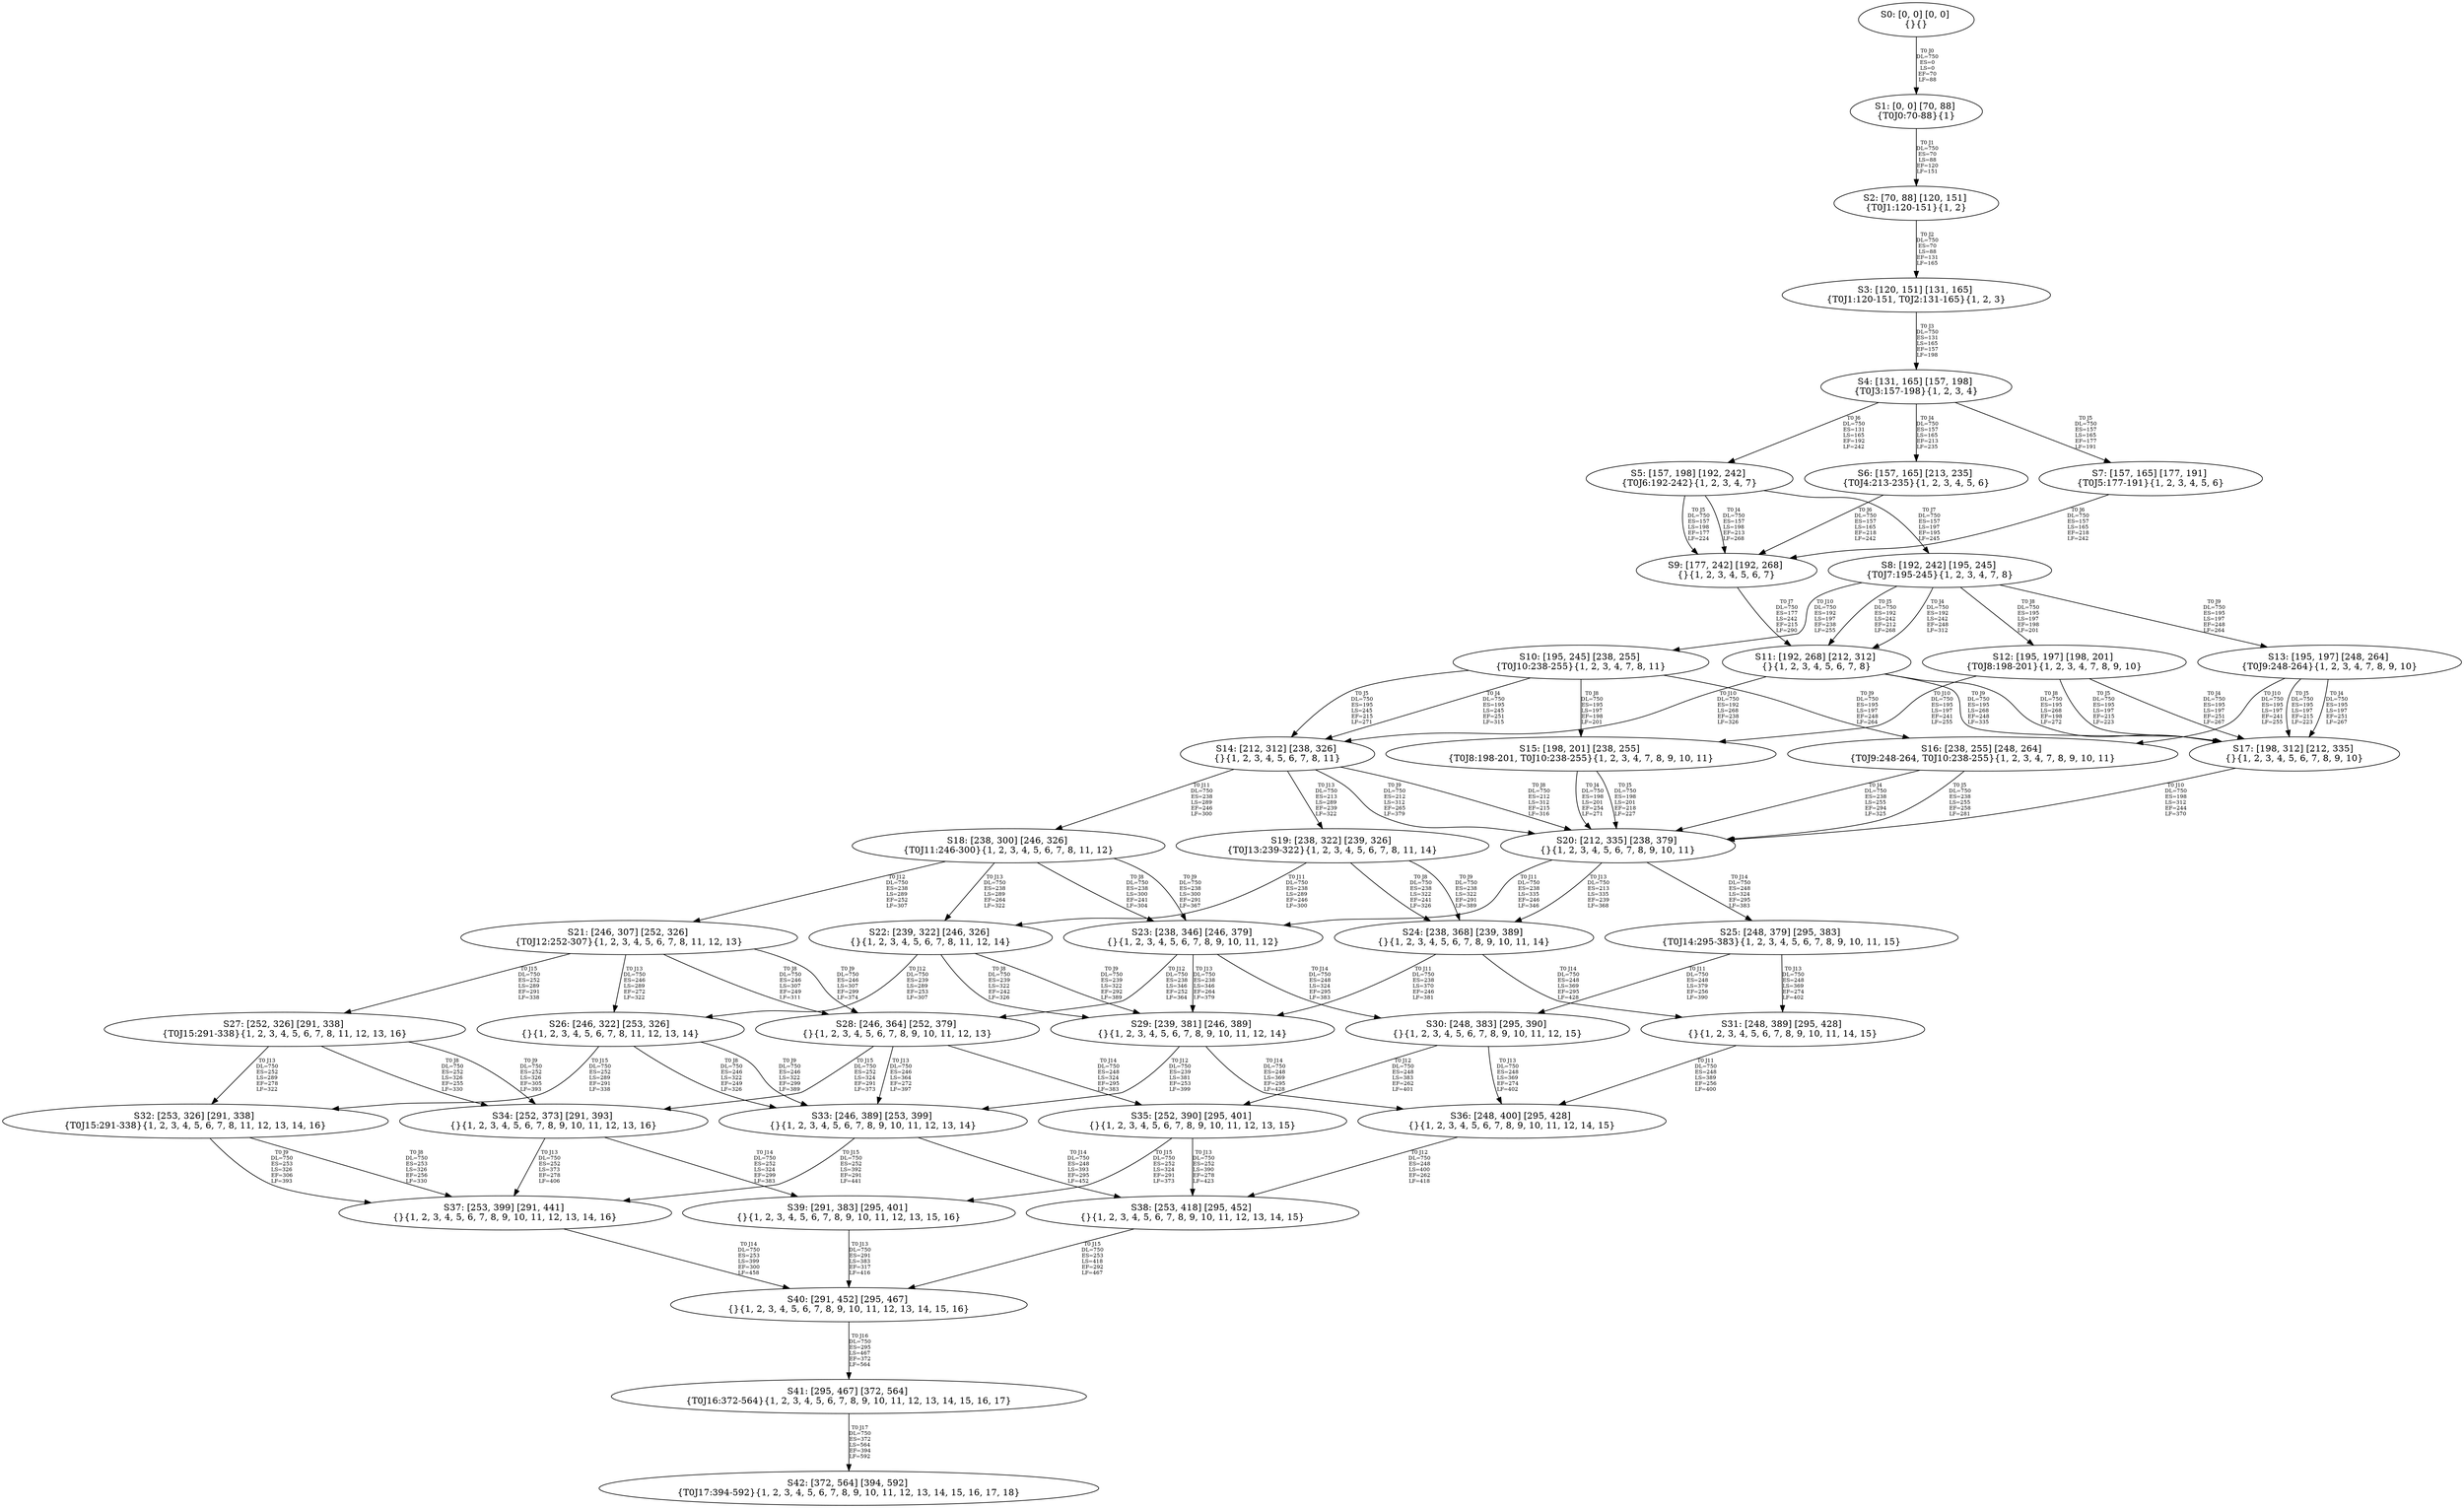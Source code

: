 digraph {
	S0[label="S0: [0, 0] [0, 0] \n{}{}"];
	S1[label="S1: [0, 0] [70, 88] \n{T0J0:70-88}{1}"];
	S2[label="S2: [70, 88] [120, 151] \n{T0J1:120-151}{1, 2}"];
	S3[label="S3: [120, 151] [131, 165] \n{T0J1:120-151, T0J2:131-165}{1, 2, 3}"];
	S4[label="S4: [131, 165] [157, 198] \n{T0J3:157-198}{1, 2, 3, 4}"];
	S5[label="S5: [157, 198] [192, 242] \n{T0J6:192-242}{1, 2, 3, 4, 7}"];
	S6[label="S6: [157, 165] [213, 235] \n{T0J4:213-235}{1, 2, 3, 4, 5, 6}"];
	S7[label="S7: [157, 165] [177, 191] \n{T0J5:177-191}{1, 2, 3, 4, 5, 6}"];
	S8[label="S8: [192, 242] [195, 245] \n{T0J7:195-245}{1, 2, 3, 4, 7, 8}"];
	S9[label="S9: [177, 242] [192, 268] \n{}{1, 2, 3, 4, 5, 6, 7}"];
	S10[label="S10: [195, 245] [238, 255] \n{T0J10:238-255}{1, 2, 3, 4, 7, 8, 11}"];
	S11[label="S11: [192, 268] [212, 312] \n{}{1, 2, 3, 4, 5, 6, 7, 8}"];
	S12[label="S12: [195, 197] [198, 201] \n{T0J8:198-201}{1, 2, 3, 4, 7, 8, 9, 10}"];
	S13[label="S13: [195, 197] [248, 264] \n{T0J9:248-264}{1, 2, 3, 4, 7, 8, 9, 10}"];
	S14[label="S14: [212, 312] [238, 326] \n{}{1, 2, 3, 4, 5, 6, 7, 8, 11}"];
	S15[label="S15: [198, 201] [238, 255] \n{T0J8:198-201, T0J10:238-255}{1, 2, 3, 4, 7, 8, 9, 10, 11}"];
	S16[label="S16: [238, 255] [248, 264] \n{T0J9:248-264, T0J10:238-255}{1, 2, 3, 4, 7, 8, 9, 10, 11}"];
	S17[label="S17: [198, 312] [212, 335] \n{}{1, 2, 3, 4, 5, 6, 7, 8, 9, 10}"];
	S18[label="S18: [238, 300] [246, 326] \n{T0J11:246-300}{1, 2, 3, 4, 5, 6, 7, 8, 11, 12}"];
	S19[label="S19: [238, 322] [239, 326] \n{T0J13:239-322}{1, 2, 3, 4, 5, 6, 7, 8, 11, 14}"];
	S20[label="S20: [212, 335] [238, 379] \n{}{1, 2, 3, 4, 5, 6, 7, 8, 9, 10, 11}"];
	S21[label="S21: [246, 307] [252, 326] \n{T0J12:252-307}{1, 2, 3, 4, 5, 6, 7, 8, 11, 12, 13}"];
	S22[label="S22: [239, 322] [246, 326] \n{}{1, 2, 3, 4, 5, 6, 7, 8, 11, 12, 14}"];
	S23[label="S23: [238, 346] [246, 379] \n{}{1, 2, 3, 4, 5, 6, 7, 8, 9, 10, 11, 12}"];
	S24[label="S24: [238, 368] [239, 389] \n{}{1, 2, 3, 4, 5, 6, 7, 8, 9, 10, 11, 14}"];
	S25[label="S25: [248, 379] [295, 383] \n{T0J14:295-383}{1, 2, 3, 4, 5, 6, 7, 8, 9, 10, 11, 15}"];
	S26[label="S26: [246, 322] [253, 326] \n{}{1, 2, 3, 4, 5, 6, 7, 8, 11, 12, 13, 14}"];
	S27[label="S27: [252, 326] [291, 338] \n{T0J15:291-338}{1, 2, 3, 4, 5, 6, 7, 8, 11, 12, 13, 16}"];
	S28[label="S28: [246, 364] [252, 379] \n{}{1, 2, 3, 4, 5, 6, 7, 8, 9, 10, 11, 12, 13}"];
	S29[label="S29: [239, 381] [246, 389] \n{}{1, 2, 3, 4, 5, 6, 7, 8, 9, 10, 11, 12, 14}"];
	S30[label="S30: [248, 383] [295, 390] \n{}{1, 2, 3, 4, 5, 6, 7, 8, 9, 10, 11, 12, 15}"];
	S31[label="S31: [248, 389] [295, 428] \n{}{1, 2, 3, 4, 5, 6, 7, 8, 9, 10, 11, 14, 15}"];
	S32[label="S32: [253, 326] [291, 338] \n{T0J15:291-338}{1, 2, 3, 4, 5, 6, 7, 8, 11, 12, 13, 14, 16}"];
	S33[label="S33: [246, 389] [253, 399] \n{}{1, 2, 3, 4, 5, 6, 7, 8, 9, 10, 11, 12, 13, 14}"];
	S34[label="S34: [252, 373] [291, 393] \n{}{1, 2, 3, 4, 5, 6, 7, 8, 9, 10, 11, 12, 13, 16}"];
	S35[label="S35: [252, 390] [295, 401] \n{}{1, 2, 3, 4, 5, 6, 7, 8, 9, 10, 11, 12, 13, 15}"];
	S36[label="S36: [248, 400] [295, 428] \n{}{1, 2, 3, 4, 5, 6, 7, 8, 9, 10, 11, 12, 14, 15}"];
	S37[label="S37: [253, 399] [291, 441] \n{}{1, 2, 3, 4, 5, 6, 7, 8, 9, 10, 11, 12, 13, 14, 16}"];
	S38[label="S38: [253, 418] [295, 452] \n{}{1, 2, 3, 4, 5, 6, 7, 8, 9, 10, 11, 12, 13, 14, 15}"];
	S39[label="S39: [291, 383] [295, 401] \n{}{1, 2, 3, 4, 5, 6, 7, 8, 9, 10, 11, 12, 13, 15, 16}"];
	S40[label="S40: [291, 452] [295, 467] \n{}{1, 2, 3, 4, 5, 6, 7, 8, 9, 10, 11, 12, 13, 14, 15, 16}"];
	S41[label="S41: [295, 467] [372, 564] \n{T0J16:372-564}{1, 2, 3, 4, 5, 6, 7, 8, 9, 10, 11, 12, 13, 14, 15, 16, 17}"];
	S42[label="S42: [372, 564] [394, 592] \n{T0J17:394-592}{1, 2, 3, 4, 5, 6, 7, 8, 9, 10, 11, 12, 13, 14, 15, 16, 17, 18}"];
	S0 -> S1[label="T0 J0\nDL=750\nES=0\nLS=0\nEF=70\nLF=88",fontsize=8];
	S1 -> S2[label="T0 J1\nDL=750\nES=70\nLS=88\nEF=120\nLF=151",fontsize=8];
	S2 -> S3[label="T0 J2\nDL=750\nES=70\nLS=88\nEF=131\nLF=165",fontsize=8];
	S3 -> S4[label="T0 J3\nDL=750\nES=131\nLS=165\nEF=157\nLF=198",fontsize=8];
	S4 -> S6[label="T0 J4\nDL=750\nES=157\nLS=165\nEF=213\nLF=235",fontsize=8];
	S4 -> S7[label="T0 J5\nDL=750\nES=157\nLS=165\nEF=177\nLF=191",fontsize=8];
	S4 -> S5[label="T0 J6\nDL=750\nES=131\nLS=165\nEF=192\nLF=242",fontsize=8];
	S5 -> S9[label="T0 J4\nDL=750\nES=157\nLS=198\nEF=213\nLF=268",fontsize=8];
	S5 -> S9[label="T0 J5\nDL=750\nES=157\nLS=198\nEF=177\nLF=224",fontsize=8];
	S5 -> S8[label="T0 J7\nDL=750\nES=157\nLS=197\nEF=195\nLF=245",fontsize=8];
	S6 -> S9[label="T0 J6\nDL=750\nES=157\nLS=165\nEF=218\nLF=242",fontsize=8];
	S7 -> S9[label="T0 J6\nDL=750\nES=157\nLS=165\nEF=218\nLF=242",fontsize=8];
	S8 -> S11[label="T0 J4\nDL=750\nES=192\nLS=242\nEF=248\nLF=312",fontsize=8];
	S8 -> S11[label="T0 J5\nDL=750\nES=192\nLS=242\nEF=212\nLF=268",fontsize=8];
	S8 -> S12[label="T0 J8\nDL=750\nES=195\nLS=197\nEF=198\nLF=201",fontsize=8];
	S8 -> S13[label="T0 J9\nDL=750\nES=195\nLS=197\nEF=248\nLF=264",fontsize=8];
	S8 -> S10[label="T0 J10\nDL=750\nES=192\nLS=197\nEF=238\nLF=255",fontsize=8];
	S9 -> S11[label="T0 J7\nDL=750\nES=177\nLS=242\nEF=215\nLF=290",fontsize=8];
	S10 -> S14[label="T0 J4\nDL=750\nES=195\nLS=245\nEF=251\nLF=315",fontsize=8];
	S10 -> S14[label="T0 J5\nDL=750\nES=195\nLS=245\nEF=215\nLF=271",fontsize=8];
	S10 -> S15[label="T0 J8\nDL=750\nES=195\nLS=197\nEF=198\nLF=201",fontsize=8];
	S10 -> S16[label="T0 J9\nDL=750\nES=195\nLS=197\nEF=248\nLF=264",fontsize=8];
	S11 -> S17[label="T0 J8\nDL=750\nES=195\nLS=268\nEF=198\nLF=272",fontsize=8];
	S11 -> S17[label="T0 J9\nDL=750\nES=195\nLS=268\nEF=248\nLF=335",fontsize=8];
	S11 -> S14[label="T0 J10\nDL=750\nES=192\nLS=268\nEF=238\nLF=326",fontsize=8];
	S12 -> S17[label="T0 J4\nDL=750\nES=195\nLS=197\nEF=251\nLF=267",fontsize=8];
	S12 -> S17[label="T0 J5\nDL=750\nES=195\nLS=197\nEF=215\nLF=223",fontsize=8];
	S12 -> S15[label="T0 J10\nDL=750\nES=195\nLS=197\nEF=241\nLF=255",fontsize=8];
	S13 -> S17[label="T0 J4\nDL=750\nES=195\nLS=197\nEF=251\nLF=267",fontsize=8];
	S13 -> S17[label="T0 J5\nDL=750\nES=195\nLS=197\nEF=215\nLF=223",fontsize=8];
	S13 -> S16[label="T0 J10\nDL=750\nES=195\nLS=197\nEF=241\nLF=255",fontsize=8];
	S14 -> S20[label="T0 J8\nDL=750\nES=212\nLS=312\nEF=215\nLF=316",fontsize=8];
	S14 -> S20[label="T0 J9\nDL=750\nES=212\nLS=312\nEF=265\nLF=379",fontsize=8];
	S14 -> S18[label="T0 J11\nDL=750\nES=238\nLS=289\nEF=246\nLF=300",fontsize=8];
	S14 -> S19[label="T0 J13\nDL=750\nES=213\nLS=289\nEF=239\nLF=322",fontsize=8];
	S15 -> S20[label="T0 J4\nDL=750\nES=198\nLS=201\nEF=254\nLF=271",fontsize=8];
	S15 -> S20[label="T0 J5\nDL=750\nES=198\nLS=201\nEF=218\nLF=227",fontsize=8];
	S16 -> S20[label="T0 J4\nDL=750\nES=238\nLS=255\nEF=294\nLF=325",fontsize=8];
	S16 -> S20[label="T0 J5\nDL=750\nES=238\nLS=255\nEF=258\nLF=281",fontsize=8];
	S17 -> S20[label="T0 J10\nDL=750\nES=198\nLS=312\nEF=244\nLF=370",fontsize=8];
	S18 -> S23[label="T0 J8\nDL=750\nES=238\nLS=300\nEF=241\nLF=304",fontsize=8];
	S18 -> S23[label="T0 J9\nDL=750\nES=238\nLS=300\nEF=291\nLF=367",fontsize=8];
	S18 -> S21[label="T0 J12\nDL=750\nES=238\nLS=289\nEF=252\nLF=307",fontsize=8];
	S18 -> S22[label="T0 J13\nDL=750\nES=238\nLS=289\nEF=264\nLF=322",fontsize=8];
	S19 -> S24[label="T0 J8\nDL=750\nES=238\nLS=322\nEF=241\nLF=326",fontsize=8];
	S19 -> S24[label="T0 J9\nDL=750\nES=238\nLS=322\nEF=291\nLF=389",fontsize=8];
	S19 -> S22[label="T0 J11\nDL=750\nES=238\nLS=289\nEF=246\nLF=300",fontsize=8];
	S20 -> S23[label="T0 J11\nDL=750\nES=238\nLS=335\nEF=246\nLF=346",fontsize=8];
	S20 -> S24[label="T0 J13\nDL=750\nES=213\nLS=335\nEF=239\nLF=368",fontsize=8];
	S20 -> S25[label="T0 J14\nDL=750\nES=248\nLS=324\nEF=295\nLF=383",fontsize=8];
	S21 -> S28[label="T0 J8\nDL=750\nES=246\nLS=307\nEF=249\nLF=311",fontsize=8];
	S21 -> S28[label="T0 J9\nDL=750\nES=246\nLS=307\nEF=299\nLF=374",fontsize=8];
	S21 -> S26[label="T0 J13\nDL=750\nES=246\nLS=289\nEF=272\nLF=322",fontsize=8];
	S21 -> S27[label="T0 J15\nDL=750\nES=252\nLS=289\nEF=291\nLF=338",fontsize=8];
	S22 -> S29[label="T0 J8\nDL=750\nES=239\nLS=322\nEF=242\nLF=326",fontsize=8];
	S22 -> S29[label="T0 J9\nDL=750\nES=239\nLS=322\nEF=292\nLF=389",fontsize=8];
	S22 -> S26[label="T0 J12\nDL=750\nES=239\nLS=289\nEF=253\nLF=307",fontsize=8];
	S23 -> S28[label="T0 J12\nDL=750\nES=238\nLS=346\nEF=252\nLF=364",fontsize=8];
	S23 -> S29[label="T0 J13\nDL=750\nES=238\nLS=346\nEF=264\nLF=379",fontsize=8];
	S23 -> S30[label="T0 J14\nDL=750\nES=248\nLS=324\nEF=295\nLF=383",fontsize=8];
	S24 -> S29[label="T0 J11\nDL=750\nES=238\nLS=370\nEF=246\nLF=381",fontsize=8];
	S24 -> S31[label="T0 J14\nDL=750\nES=248\nLS=369\nEF=295\nLF=428",fontsize=8];
	S25 -> S30[label="T0 J11\nDL=750\nES=248\nLS=379\nEF=256\nLF=390",fontsize=8];
	S25 -> S31[label="T0 J13\nDL=750\nES=248\nLS=369\nEF=274\nLF=402",fontsize=8];
	S26 -> S33[label="T0 J8\nDL=750\nES=246\nLS=322\nEF=249\nLF=326",fontsize=8];
	S26 -> S33[label="T0 J9\nDL=750\nES=246\nLS=322\nEF=299\nLF=389",fontsize=8];
	S26 -> S32[label="T0 J15\nDL=750\nES=252\nLS=289\nEF=291\nLF=338",fontsize=8];
	S27 -> S34[label="T0 J8\nDL=750\nES=252\nLS=326\nEF=255\nLF=330",fontsize=8];
	S27 -> S34[label="T0 J9\nDL=750\nES=252\nLS=326\nEF=305\nLF=393",fontsize=8];
	S27 -> S32[label="T0 J13\nDL=750\nES=252\nLS=289\nEF=278\nLF=322",fontsize=8];
	S28 -> S33[label="T0 J13\nDL=750\nES=246\nLS=364\nEF=272\nLF=397",fontsize=8];
	S28 -> S35[label="T0 J14\nDL=750\nES=248\nLS=324\nEF=295\nLF=383",fontsize=8];
	S28 -> S34[label="T0 J15\nDL=750\nES=252\nLS=324\nEF=291\nLF=373",fontsize=8];
	S29 -> S33[label="T0 J12\nDL=750\nES=239\nLS=381\nEF=253\nLF=399",fontsize=8];
	S29 -> S36[label="T0 J14\nDL=750\nES=248\nLS=369\nEF=295\nLF=428",fontsize=8];
	S30 -> S35[label="T0 J12\nDL=750\nES=248\nLS=383\nEF=262\nLF=401",fontsize=8];
	S30 -> S36[label="T0 J13\nDL=750\nES=248\nLS=369\nEF=274\nLF=402",fontsize=8];
	S31 -> S36[label="T0 J11\nDL=750\nES=248\nLS=389\nEF=256\nLF=400",fontsize=8];
	S32 -> S37[label="T0 J8\nDL=750\nES=253\nLS=326\nEF=256\nLF=330",fontsize=8];
	S32 -> S37[label="T0 J9\nDL=750\nES=253\nLS=326\nEF=306\nLF=393",fontsize=8];
	S33 -> S38[label="T0 J14\nDL=750\nES=248\nLS=393\nEF=295\nLF=452",fontsize=8];
	S33 -> S37[label="T0 J15\nDL=750\nES=252\nLS=392\nEF=291\nLF=441",fontsize=8];
	S34 -> S37[label="T0 J13\nDL=750\nES=252\nLS=373\nEF=278\nLF=406",fontsize=8];
	S34 -> S39[label="T0 J14\nDL=750\nES=252\nLS=324\nEF=299\nLF=383",fontsize=8];
	S35 -> S38[label="T0 J13\nDL=750\nES=252\nLS=390\nEF=278\nLF=423",fontsize=8];
	S35 -> S39[label="T0 J15\nDL=750\nES=252\nLS=324\nEF=291\nLF=373",fontsize=8];
	S36 -> S38[label="T0 J12\nDL=750\nES=248\nLS=400\nEF=262\nLF=418",fontsize=8];
	S37 -> S40[label="T0 J14\nDL=750\nES=253\nLS=399\nEF=300\nLF=458",fontsize=8];
	S38 -> S40[label="T0 J15\nDL=750\nES=253\nLS=418\nEF=292\nLF=467",fontsize=8];
	S39 -> S40[label="T0 J13\nDL=750\nES=291\nLS=383\nEF=317\nLF=416",fontsize=8];
	S40 -> S41[label="T0 J16\nDL=750\nES=295\nLS=467\nEF=372\nLF=564",fontsize=8];
	S41 -> S42[label="T0 J17\nDL=750\nES=372\nLS=564\nEF=394\nLF=592",fontsize=8];
}
